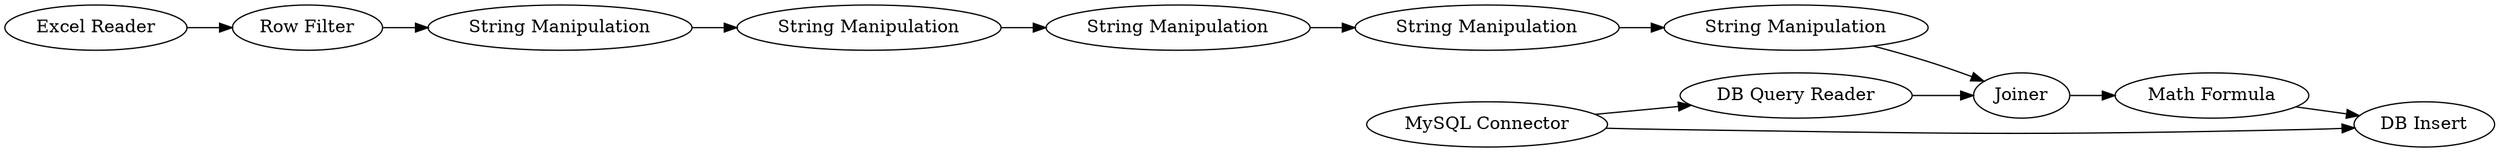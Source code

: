 digraph {
	1 [label="Excel Reader"]
	2 [label="Row Filter"]
	3 [label="String Manipulation"]
	4 [label="String Manipulation"]
	5 [label="String Manipulation"]
	6 [label="String Manipulation"]
	7 [label="MySQL Connector"]
	8 [label="DB Query Reader"]
	9 [label=Joiner]
	10 [label="Math Formula"]
	11 [label="DB Insert"]
	12 [label="String Manipulation"]
	1 -> 2
	2 -> 3
	3 -> 4
	4 -> 5
	5 -> 6
	6 -> 12
	7 -> 11
	7 -> 8
	8 -> 9
	9 -> 10
	10 -> 11
	12 -> 9
	rankdir=LR
}

